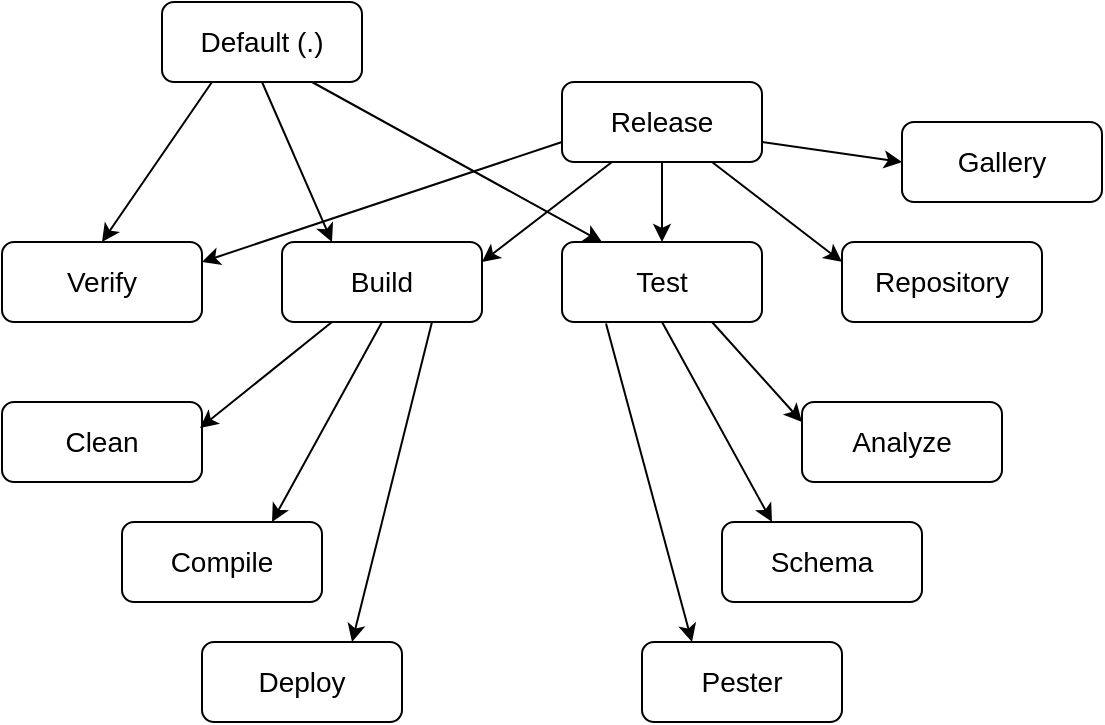 <mxfile version="11.3.0" type="device" pages="1"><diagram id="kJ5Sdgl9PcqSHqf5SWbv" name="Page-1"><mxGraphModel dx="975" dy="556" grid="1" gridSize="10" guides="1" tooltips="1" connect="1" arrows="1" fold="1" page="1" pageScale="1" pageWidth="1169" pageHeight="827" math="0" shadow="0"><root><mxCell id="0"/><mxCell id="1" parent="0"/><mxCell id="SlkxElsRSQpNJkYFGTGu-1" value="Default (.)" style="rounded=1;whiteSpace=wrap;html=1;fontSize=14;" parent="1" vertex="1"><mxGeometry x="120" y="160" width="100" height="40" as="geometry"/></mxCell><mxCell id="SlkxElsRSQpNJkYFGTGu-4" value="Release" style="rounded=1;whiteSpace=wrap;html=1;fontSize=14;" parent="1" vertex="1"><mxGeometry x="320" y="200" width="100" height="40" as="geometry"/></mxCell><mxCell id="SlkxElsRSQpNJkYFGTGu-5" value="Verify" style="rounded=1;whiteSpace=wrap;html=1;fontSize=14;" parent="1" vertex="1"><mxGeometry x="40" y="280" width="100" height="40" as="geometry"/></mxCell><mxCell id="SlkxElsRSQpNJkYFGTGu-6" value="Test" style="rounded=1;whiteSpace=wrap;html=1;fontSize=14;" parent="1" vertex="1"><mxGeometry x="320" y="280" width="100" height="40" as="geometry"/></mxCell><mxCell id="SlkxElsRSQpNJkYFGTGu-7" value="Build" style="rounded=1;whiteSpace=wrap;html=1;fontSize=14;" parent="1" vertex="1"><mxGeometry x="180" y="280" width="100" height="40" as="geometry"/></mxCell><mxCell id="SlkxElsRSQpNJkYFGTGu-8" value="Repository" style="rounded=1;whiteSpace=wrap;html=1;fontSize=14;" parent="1" vertex="1"><mxGeometry x="460" y="280" width="100" height="40" as="geometry"/></mxCell><mxCell id="SlkxElsRSQpNJkYFGTGu-9" value="Gallery" style="rounded=1;whiteSpace=wrap;html=1;fontSize=14;" parent="1" vertex="1"><mxGeometry x="490" y="220" width="100" height="40" as="geometry"/></mxCell><mxCell id="uVKcCu_FOQOqxfK0IhJT-2" value="Clean" style="rounded=1;whiteSpace=wrap;html=1;fontSize=14;" vertex="1" parent="1"><mxGeometry x="40" y="360" width="100" height="40" as="geometry"/></mxCell><mxCell id="uVKcCu_FOQOqxfK0IhJT-3" value="Compile" style="rounded=1;whiteSpace=wrap;html=1;fontSize=14;" vertex="1" parent="1"><mxGeometry x="100" y="420" width="100" height="40" as="geometry"/></mxCell><mxCell id="uVKcCu_FOQOqxfK0IhJT-4" value="Deploy" style="rounded=1;whiteSpace=wrap;html=1;fontSize=14;" vertex="1" parent="1"><mxGeometry x="140" y="480" width="100" height="40" as="geometry"/></mxCell><mxCell id="uVKcCu_FOQOqxfK0IhJT-6" value="" style="endArrow=none;html=1;endFill=0;entryX=0.75;entryY=1;entryDx=0;entryDy=0;startArrow=classic;startFill=1;exitX=0.75;exitY=0;exitDx=0;exitDy=0;" edge="1" parent="1" source="uVKcCu_FOQOqxfK0IhJT-4" target="SlkxElsRSQpNJkYFGTGu-7"><mxGeometry width="50" height="50" relative="1" as="geometry"><mxPoint x="390" y="310" as="sourcePoint"/><mxPoint x="370" y="90" as="targetPoint"/></mxGeometry></mxCell><mxCell id="uVKcCu_FOQOqxfK0IhJT-10" value="Pester" style="rounded=1;whiteSpace=wrap;html=1;fontSize=14;" vertex="1" parent="1"><mxGeometry x="360" y="480" width="100" height="40" as="geometry"/></mxCell><mxCell id="uVKcCu_FOQOqxfK0IhJT-11" value="Schema" style="rounded=1;whiteSpace=wrap;html=1;fontSize=14;" vertex="1" parent="1"><mxGeometry x="400" y="420" width="100" height="40" as="geometry"/></mxCell><mxCell id="uVKcCu_FOQOqxfK0IhJT-12" value="Analyze" style="rounded=1;whiteSpace=wrap;html=1;fontSize=14;" vertex="1" parent="1"><mxGeometry x="440" y="360" width="100" height="40" as="geometry"/></mxCell><mxCell id="uVKcCu_FOQOqxfK0IhJT-13" value="" style="endArrow=none;html=1;endFill=0;entryX=0.5;entryY=1;entryDx=0;entryDy=0;startArrow=classic;startFill=1;exitX=0.75;exitY=0;exitDx=0;exitDy=0;" edge="1" parent="1" source="uVKcCu_FOQOqxfK0IhJT-3" target="SlkxElsRSQpNJkYFGTGu-7"><mxGeometry width="50" height="50" relative="1" as="geometry"><mxPoint x="340" y="370" as="sourcePoint"/><mxPoint x="350" y="250" as="targetPoint"/></mxGeometry></mxCell><mxCell id="uVKcCu_FOQOqxfK0IhJT-14" value="" style="endArrow=none;html=1;endFill=0;entryX=0.25;entryY=1;entryDx=0;entryDy=0;startArrow=classic;startFill=1;" edge="1" parent="1" target="SlkxElsRSQpNJkYFGTGu-7"><mxGeometry width="50" height="50" relative="1" as="geometry"><mxPoint x="139" y="373" as="sourcePoint"/><mxPoint x="360" y="260" as="targetPoint"/></mxGeometry></mxCell><mxCell id="uVKcCu_FOQOqxfK0IhJT-15" value="" style="endArrow=none;html=1;endFill=0;entryX=0.75;entryY=1;entryDx=0;entryDy=0;startArrow=classic;startFill=1;exitX=0;exitY=0.25;exitDx=0;exitDy=0;" edge="1" parent="1" source="uVKcCu_FOQOqxfK0IhJT-12" target="SlkxElsRSQpNJkYFGTGu-6"><mxGeometry width="50" height="50" relative="1" as="geometry"><mxPoint x="730" y="330" as="sourcePoint"/><mxPoint x="700" y="290" as="targetPoint"/></mxGeometry></mxCell><mxCell id="uVKcCu_FOQOqxfK0IhJT-16" value="" style="endArrow=none;html=1;endFill=0;entryX=0.5;entryY=1;entryDx=0;entryDy=0;startArrow=classic;startFill=1;exitX=0.25;exitY=0;exitDx=0;exitDy=0;" edge="1" parent="1" source="uVKcCu_FOQOqxfK0IhJT-11" target="SlkxElsRSQpNJkYFGTGu-6"><mxGeometry width="50" height="50" relative="1" as="geometry"><mxPoint x="720" y="370" as="sourcePoint"/><mxPoint x="640" y="330" as="targetPoint"/></mxGeometry></mxCell><mxCell id="uVKcCu_FOQOqxfK0IhJT-17" value="" style="endArrow=none;html=1;endFill=0;entryX=0.22;entryY=1.02;entryDx=0;entryDy=0;startArrow=classic;startFill=1;exitX=0.25;exitY=0;exitDx=0;exitDy=0;entryPerimeter=0;" edge="1" parent="1" source="uVKcCu_FOQOqxfK0IhJT-10" target="SlkxElsRSQpNJkYFGTGu-6"><mxGeometry width="50" height="50" relative="1" as="geometry"><mxPoint x="730" y="380" as="sourcePoint"/><mxPoint x="650" y="340" as="targetPoint"/></mxGeometry></mxCell><mxCell id="uVKcCu_FOQOqxfK0IhJT-18" value="" style="endArrow=none;html=1;endFill=0;entryX=1;entryY=0.75;entryDx=0;entryDy=0;startArrow=classic;startFill=1;exitX=0;exitY=0.5;exitDx=0;exitDy=0;" edge="1" parent="1" source="SlkxElsRSQpNJkYFGTGu-9" target="SlkxElsRSQpNJkYFGTGu-4"><mxGeometry width="50" height="50" relative="1" as="geometry"><mxPoint x="450" y="380" as="sourcePoint"/><mxPoint x="405" y="330" as="targetPoint"/></mxGeometry></mxCell><mxCell id="uVKcCu_FOQOqxfK0IhJT-19" value="" style="endArrow=none;html=1;endFill=0;entryX=0.75;entryY=1;entryDx=0;entryDy=0;startArrow=classic;startFill=1;exitX=0;exitY=0.25;exitDx=0;exitDy=0;" edge="1" parent="1" source="SlkxElsRSQpNJkYFGTGu-8" target="SlkxElsRSQpNJkYFGTGu-4"><mxGeometry width="50" height="50" relative="1" as="geometry"><mxPoint x="619" y="290" as="sourcePoint"/><mxPoint x="570" y="210" as="targetPoint"/></mxGeometry></mxCell><mxCell id="uVKcCu_FOQOqxfK0IhJT-20" value="" style="endArrow=none;html=1;endFill=0;entryX=0.5;entryY=1;entryDx=0;entryDy=0;startArrow=classic;startFill=1;exitX=0.5;exitY=0;exitDx=0;exitDy=0;" edge="1" parent="1" source="SlkxElsRSQpNJkYFGTGu-6" target="SlkxElsRSQpNJkYFGTGu-4"><mxGeometry width="50" height="50" relative="1" as="geometry"><mxPoint x="548.8" y="291.6" as="sourcePoint"/><mxPoint x="545" y="220" as="targetPoint"/></mxGeometry></mxCell><mxCell id="uVKcCu_FOQOqxfK0IhJT-21" value="" style="endArrow=none;html=1;endFill=0;startArrow=classic;startFill=1;entryX=0;entryY=0.75;entryDx=0;entryDy=0;exitX=1;exitY=0.25;exitDx=0;exitDy=0;" edge="1" parent="1" source="SlkxElsRSQpNJkYFGTGu-5" target="SlkxElsRSQpNJkYFGTGu-4"><mxGeometry width="50" height="50" relative="1" as="geometry"><mxPoint x="558.8" y="301.6" as="sourcePoint"/><mxPoint x="490" y="212" as="targetPoint"/></mxGeometry></mxCell><mxCell id="uVKcCu_FOQOqxfK0IhJT-22" value="" style="endArrow=none;html=1;endFill=0;entryX=0.25;entryY=1;entryDx=0;entryDy=0;startArrow=classic;startFill=1;exitX=1;exitY=0.25;exitDx=0;exitDy=0;" edge="1" parent="1" source="SlkxElsRSQpNJkYFGTGu-7" target="SlkxElsRSQpNJkYFGTGu-4"><mxGeometry width="50" height="50" relative="1" as="geometry"><mxPoint x="568.8" y="311.6" as="sourcePoint"/><mxPoint x="565" y="240" as="targetPoint"/></mxGeometry></mxCell><mxCell id="uVKcCu_FOQOqxfK0IhJT-23" value="" style="endArrow=none;html=1;endFill=0;startArrow=classic;startFill=1;entryX=0.25;entryY=1;entryDx=0;entryDy=0;exitX=0.5;exitY=0;exitDx=0;exitDy=0;" edge="1" parent="1" source="SlkxElsRSQpNJkYFGTGu-5" target="SlkxElsRSQpNJkYFGTGu-1"><mxGeometry width="50" height="50" relative="1" as="geometry"><mxPoint x="150" y="300" as="sourcePoint"/><mxPoint x="330" y="240" as="targetPoint"/></mxGeometry></mxCell><mxCell id="uVKcCu_FOQOqxfK0IhJT-24" value="" style="endArrow=none;html=1;endFill=0;startArrow=classic;startFill=1;entryX=0.5;entryY=1;entryDx=0;entryDy=0;exitX=0.25;exitY=0;exitDx=0;exitDy=0;" edge="1" parent="1" source="SlkxElsRSQpNJkYFGTGu-7" target="SlkxElsRSQpNJkYFGTGu-1"><mxGeometry width="50" height="50" relative="1" as="geometry"><mxPoint x="160" y="310" as="sourcePoint"/><mxPoint x="340" y="250" as="targetPoint"/></mxGeometry></mxCell><mxCell id="uVKcCu_FOQOqxfK0IhJT-25" value="" style="endArrow=none;html=1;endFill=0;startArrow=classic;startFill=1;entryX=0.75;entryY=1;entryDx=0;entryDy=0;exitX=0.2;exitY=0;exitDx=0;exitDy=0;exitPerimeter=0;" edge="1" parent="1" source="SlkxElsRSQpNJkYFGTGu-6" target="SlkxElsRSQpNJkYFGTGu-1"><mxGeometry width="50" height="50" relative="1" as="geometry"><mxPoint x="215" y="290" as="sourcePoint"/><mxPoint x="180" y="210" as="targetPoint"/></mxGeometry></mxCell></root></mxGraphModel></diagram></mxfile>